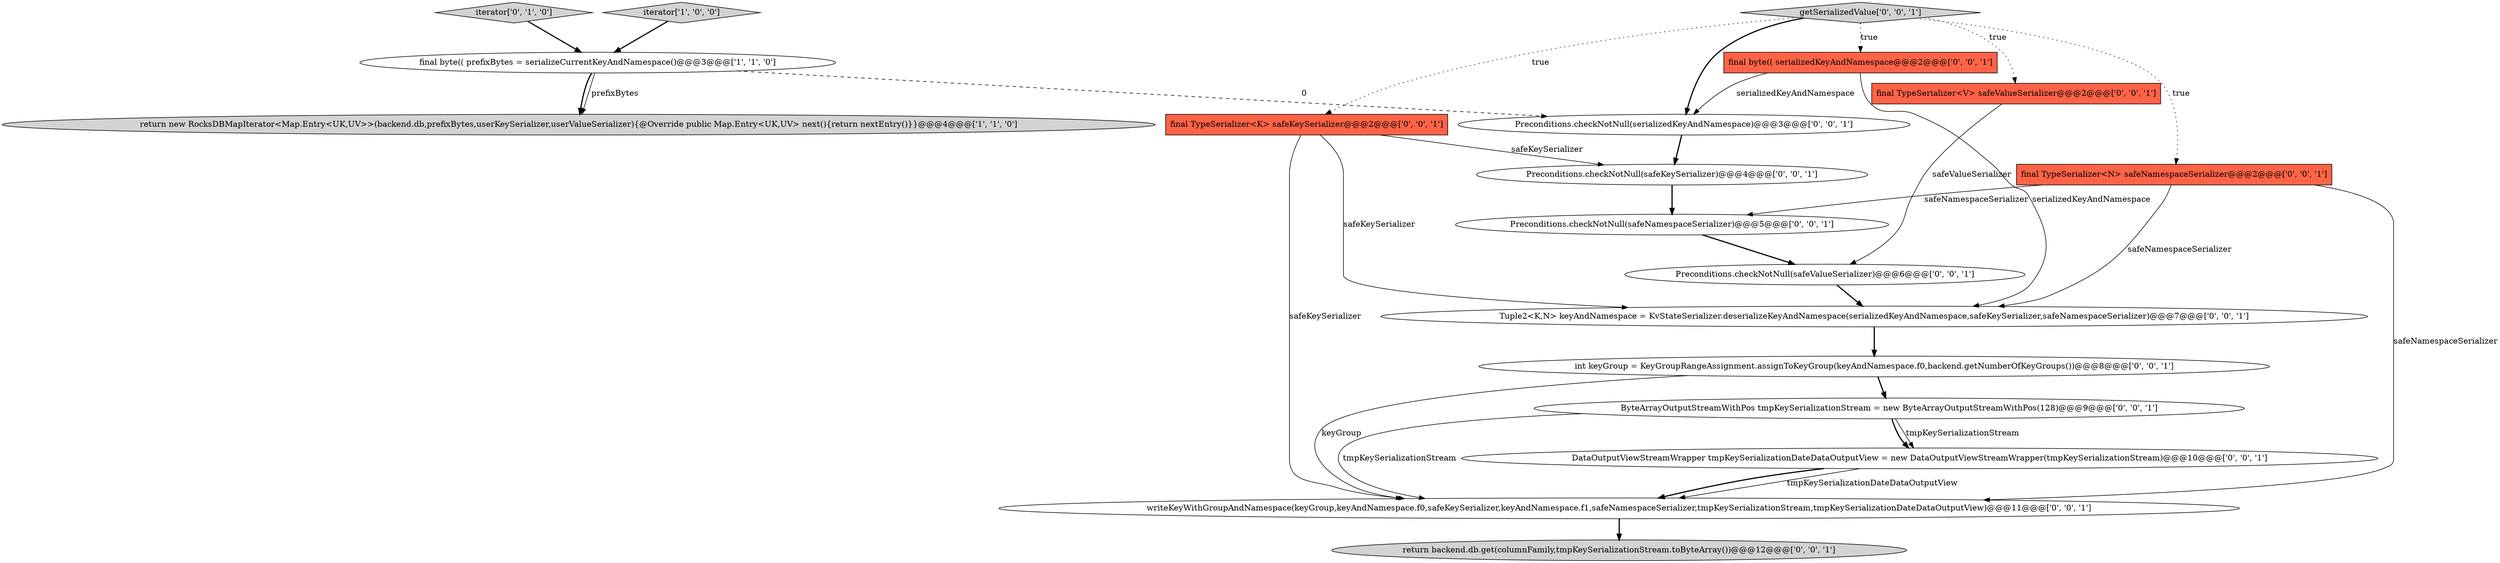 digraph {
0 [style = filled, label = "iterator['1', '0', '0']", fillcolor = lightgray, shape = diamond image = "AAA0AAABBB1BBB"];
12 [style = filled, label = "Preconditions.checkNotNull(serializedKeyAndNamespace)@@@3@@@['0', '0', '1']", fillcolor = white, shape = ellipse image = "AAA0AAABBB3BBB"];
5 [style = filled, label = "return backend.db.get(columnFamily,tmpKeySerializationStream.toByteArray())@@@12@@@['0', '0', '1']", fillcolor = lightgray, shape = ellipse image = "AAA0AAABBB3BBB"];
6 [style = filled, label = "ByteArrayOutputStreamWithPos tmpKeySerializationStream = new ByteArrayOutputStreamWithPos(128)@@@9@@@['0', '0', '1']", fillcolor = white, shape = ellipse image = "AAA0AAABBB3BBB"];
8 [style = filled, label = "Preconditions.checkNotNull(safeKeySerializer)@@@4@@@['0', '0', '1']", fillcolor = white, shape = ellipse image = "AAA0AAABBB3BBB"];
11 [style = filled, label = "getSerializedValue['0', '0', '1']", fillcolor = lightgray, shape = diamond image = "AAA0AAABBB3BBB"];
1 [style = filled, label = "final byte(( prefixBytes = serializeCurrentKeyAndNamespace()@@@3@@@['1', '1', '0']", fillcolor = white, shape = ellipse image = "AAA0AAABBB1BBB"];
2 [style = filled, label = "return new RocksDBMapIterator<Map.Entry<UK,UV>>(backend.db,prefixBytes,userKeySerializer,userValueSerializer){@Override public Map.Entry<UK,UV> next(){return nextEntry()}}@@@4@@@['1', '1', '0']", fillcolor = lightgray, shape = ellipse image = "AAA0AAABBB1BBB"];
13 [style = filled, label = "int keyGroup = KeyGroupRangeAssignment.assignToKeyGroup(keyAndNamespace.f0,backend.getNumberOfKeyGroups())@@@8@@@['0', '0', '1']", fillcolor = white, shape = ellipse image = "AAA0AAABBB3BBB"];
18 [style = filled, label = "final TypeSerializer<K> safeKeySerializer@@@2@@@['0', '0', '1']", fillcolor = tomato, shape = box image = "AAA0AAABBB3BBB"];
10 [style = filled, label = "writeKeyWithGroupAndNamespace(keyGroup,keyAndNamespace.f0,safeKeySerializer,keyAndNamespace.f1,safeNamespaceSerializer,tmpKeySerializationStream,tmpKeySerializationDateDataOutputView)@@@11@@@['0', '0', '1']", fillcolor = white, shape = ellipse image = "AAA0AAABBB3BBB"];
3 [style = filled, label = "iterator['0', '1', '0']", fillcolor = lightgray, shape = diamond image = "AAA0AAABBB2BBB"];
9 [style = filled, label = "Preconditions.checkNotNull(safeValueSerializer)@@@6@@@['0', '0', '1']", fillcolor = white, shape = ellipse image = "AAA0AAABBB3BBB"];
15 [style = filled, label = "Tuple2<K,N> keyAndNamespace = KvStateSerializer.deserializeKeyAndNamespace(serializedKeyAndNamespace,safeKeySerializer,safeNamespaceSerializer)@@@7@@@['0', '0', '1']", fillcolor = white, shape = ellipse image = "AAA0AAABBB3BBB"];
17 [style = filled, label = "DataOutputViewStreamWrapper tmpKeySerializationDateDataOutputView = new DataOutputViewStreamWrapper(tmpKeySerializationStream)@@@10@@@['0', '0', '1']", fillcolor = white, shape = ellipse image = "AAA0AAABBB3BBB"];
7 [style = filled, label = "final TypeSerializer<N> safeNamespaceSerializer@@@2@@@['0', '0', '1']", fillcolor = tomato, shape = box image = "AAA0AAABBB3BBB"];
14 [style = filled, label = "final byte(( serializedKeyAndNamespace@@@2@@@['0', '0', '1']", fillcolor = tomato, shape = box image = "AAA0AAABBB3BBB"];
4 [style = filled, label = "final TypeSerializer<V> safeValueSerializer@@@2@@@['0', '0', '1']", fillcolor = tomato, shape = box image = "AAA0AAABBB3BBB"];
16 [style = filled, label = "Preconditions.checkNotNull(safeNamespaceSerializer)@@@5@@@['0', '0', '1']", fillcolor = white, shape = ellipse image = "AAA0AAABBB3BBB"];
8->16 [style = bold, label=""];
6->10 [style = solid, label="tmpKeySerializationStream"];
18->10 [style = solid, label="safeKeySerializer"];
18->15 [style = solid, label="safeKeySerializer"];
6->17 [style = solid, label="tmpKeySerializationStream"];
11->12 [style = bold, label=""];
13->6 [style = bold, label=""];
9->15 [style = bold, label=""];
6->17 [style = bold, label=""];
11->7 [style = dotted, label="true"];
13->10 [style = solid, label="keyGroup"];
0->1 [style = bold, label=""];
3->1 [style = bold, label=""];
17->10 [style = solid, label="tmpKeySerializationDateDataOutputView"];
18->8 [style = solid, label="safeKeySerializer"];
14->15 [style = solid, label="serializedKeyAndNamespace"];
11->14 [style = dotted, label="true"];
1->2 [style = solid, label="prefixBytes"];
4->9 [style = solid, label="safeValueSerializer"];
15->13 [style = bold, label=""];
11->18 [style = dotted, label="true"];
1->12 [style = dashed, label="0"];
7->15 [style = solid, label="safeNamespaceSerializer"];
11->4 [style = dotted, label="true"];
7->16 [style = solid, label="safeNamespaceSerializer"];
14->12 [style = solid, label="serializedKeyAndNamespace"];
7->10 [style = solid, label="safeNamespaceSerializer"];
12->8 [style = bold, label=""];
1->2 [style = bold, label=""];
10->5 [style = bold, label=""];
17->10 [style = bold, label=""];
16->9 [style = bold, label=""];
}

